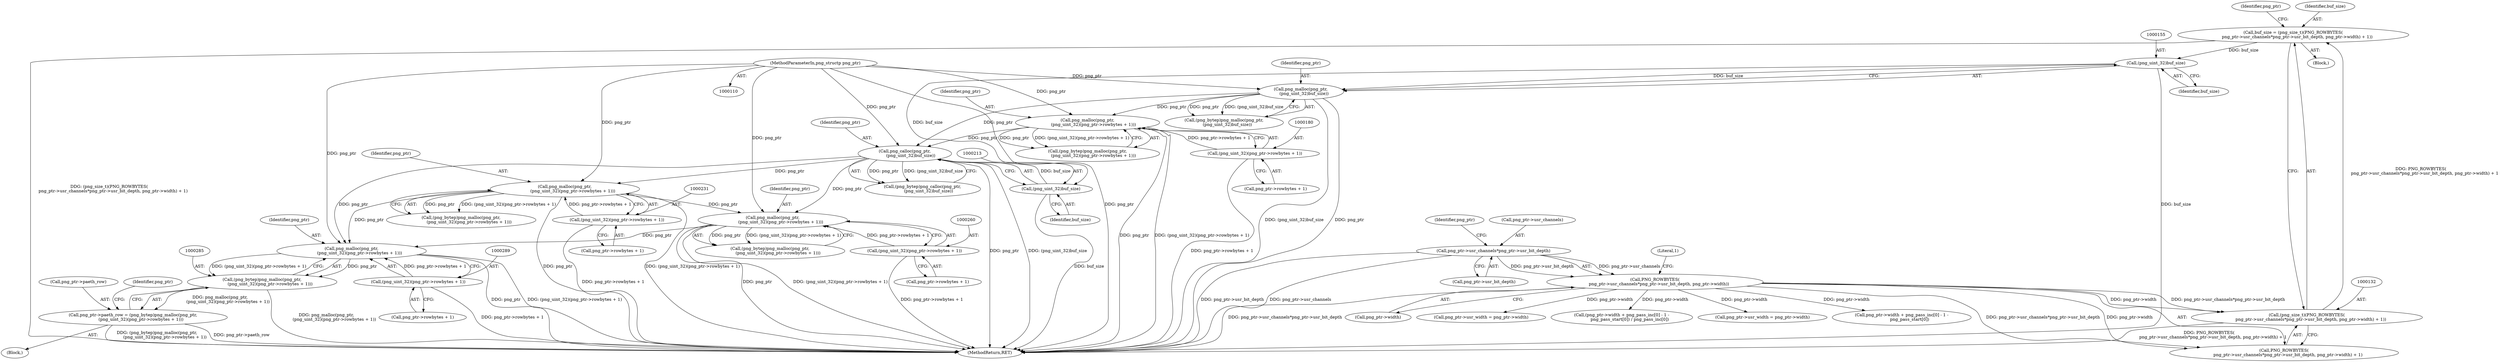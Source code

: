 digraph "0_Chrome_7f3d85b096f66870a15b37c2f40b219b2e292693_34@API" {
"1000286" [label="(Call,png_malloc(png_ptr,\n            (png_uint_32)(png_ptr->rowbytes + 1)))"];
"1000228" [label="(Call,png_malloc(png_ptr,\n            (png_uint_32)(png_ptr->rowbytes + 1)))"];
"1000210" [label="(Call,png_calloc(png_ptr,\n         (png_uint_32)buf_size))"];
"1000177" [label="(Call,png_malloc(png_ptr,\n         (png_uint_32)(png_ptr->rowbytes + 1)))"];
"1000152" [label="(Call,png_malloc(png_ptr,\n     (png_uint_32)buf_size))"];
"1000111" [label="(MethodParameterIn,png_structp png_ptr)"];
"1000154" [label="(Call,(png_uint_32)buf_size)"];
"1000129" [label="(Call,buf_size = (png_size_t)(PNG_ROWBYTES(\n      png_ptr->usr_channels*png_ptr->usr_bit_depth, png_ptr->width) + 1))"];
"1000131" [label="(Call,(png_size_t)(PNG_ROWBYTES(\n      png_ptr->usr_channels*png_ptr->usr_bit_depth, png_ptr->width) + 1))"];
"1000134" [label="(Call,PNG_ROWBYTES(\n      png_ptr->usr_channels*png_ptr->usr_bit_depth, png_ptr->width))"];
"1000135" [label="(Call,png_ptr->usr_channels*png_ptr->usr_bit_depth)"];
"1000179" [label="(Call,(png_uint_32)(png_ptr->rowbytes + 1))"];
"1000212" [label="(Call,(png_uint_32)buf_size)"];
"1000230" [label="(Call,(png_uint_32)(png_ptr->rowbytes + 1))"];
"1000257" [label="(Call,png_malloc(png_ptr,\n            (png_uint_32)(png_ptr->rowbytes + 1)))"];
"1000259" [label="(Call,(png_uint_32)(png_ptr->rowbytes + 1))"];
"1000288" [label="(Call,(png_uint_32)(png_ptr->rowbytes + 1))"];
"1000284" [label="(Call,(png_bytep)png_malloc(png_ptr,\n            (png_uint_32)(png_ptr->rowbytes + 1)))"];
"1000280" [label="(Call,png_ptr->paeth_row = (png_bytep)png_malloc(png_ptr,\n            (png_uint_32)(png_ptr->rowbytes + 1)))"];
"1000281" [label="(Call,png_ptr->paeth_row)"];
"1000175" [label="(Call,(png_bytep)png_malloc(png_ptr,\n         (png_uint_32)(png_ptr->rowbytes + 1)))"];
"1000226" [label="(Call,(png_bytep)png_malloc(png_ptr,\n            (png_uint_32)(png_ptr->rowbytes + 1)))"];
"1000154" [label="(Call,(png_uint_32)buf_size)"];
"1000259" [label="(Call,(png_uint_32)(png_ptr->rowbytes + 1))"];
"1000228" [label="(Call,png_malloc(png_ptr,\n            (png_uint_32)(png_ptr->rowbytes + 1)))"];
"1000409" [label="(MethodReturn,RET)"];
"1000142" [label="(Call,png_ptr->width)"];
"1000153" [label="(Identifier,png_ptr)"];
"1000156" [label="(Identifier,buf_size)"];
"1000136" [label="(Call,png_ptr->usr_channels)"];
"1000261" [label="(Call,png_ptr->rowbytes + 1)"];
"1000129" [label="(Call,buf_size = (png_size_t)(PNG_ROWBYTES(\n      png_ptr->usr_channels*png_ptr->usr_bit_depth, png_ptr->width) + 1))"];
"1000284" [label="(Call,(png_bytep)png_malloc(png_ptr,\n            (png_uint_32)(png_ptr->rowbytes + 1)))"];
"1000135" [label="(Call,png_ptr->usr_channels*png_ptr->usr_bit_depth)"];
"1000177" [label="(Call,png_malloc(png_ptr,\n         (png_uint_32)(png_ptr->rowbytes + 1)))"];
"1000258" [label="(Identifier,png_ptr)"];
"1000150" [label="(Call,(png_bytep)png_malloc(png_ptr,\n     (png_uint_32)buf_size))"];
"1000257" [label="(Call,png_malloc(png_ptr,\n            (png_uint_32)(png_ptr->rowbytes + 1)))"];
"1000111" [label="(MethodParameterIn,png_structp png_ptr)"];
"1000232" [label="(Call,png_ptr->rowbytes + 1)"];
"1000112" [label="(Block,)"];
"1000131" [label="(Call,(png_size_t)(PNG_ROWBYTES(\n      png_ptr->usr_channels*png_ptr->usr_bit_depth, png_ptr->width) + 1))"];
"1000382" [label="(Call,png_ptr->usr_width = png_ptr->width)"];
"1000229" [label="(Identifier,png_ptr)"];
"1000133" [label="(Call,PNG_ROWBYTES(\n      png_ptr->usr_channels*png_ptr->usr_bit_depth, png_ptr->width) + 1)"];
"1000290" [label="(Call,png_ptr->rowbytes + 1)"];
"1000280" [label="(Call,png_ptr->paeth_row = (png_bytep)png_malloc(png_ptr,\n            (png_uint_32)(png_ptr->rowbytes + 1)))"];
"1000230" [label="(Call,(png_uint_32)(png_ptr->rowbytes + 1))"];
"1000134" [label="(Call,PNG_ROWBYTES(\n      png_ptr->usr_channels*png_ptr->usr_bit_depth, png_ptr->width))"];
"1000287" [label="(Identifier,png_ptr)"];
"1000211" [label="(Identifier,png_ptr)"];
"1000145" [label="(Literal,1)"];
"1000340" [label="(Call,(png_ptr->width + png_pass_inc[0] - 1 -\n            png_pass_start[0]) / png_pass_inc[0])"];
"1000366" [label="(Call,png_ptr->usr_width = png_ptr->width)"];
"1000298" [label="(Identifier,png_ptr)"];
"1000152" [label="(Call,png_malloc(png_ptr,\n     (png_uint_32)buf_size))"];
"1000341" [label="(Call,png_ptr->width + png_pass_inc[0] - 1 -\n            png_pass_start[0])"];
"1000178" [label="(Identifier,png_ptr)"];
"1000139" [label="(Call,png_ptr->usr_bit_depth)"];
"1000212" [label="(Call,(png_uint_32)buf_size)"];
"1000214" [label="(Identifier,buf_size)"];
"1000148" [label="(Identifier,png_ptr)"];
"1000288" [label="(Call,(png_uint_32)(png_ptr->rowbytes + 1))"];
"1000286" [label="(Call,png_malloc(png_ptr,\n            (png_uint_32)(png_ptr->rowbytes + 1)))"];
"1000255" [label="(Call,(png_bytep)png_malloc(png_ptr,\n            (png_uint_32)(png_ptr->rowbytes + 1)))"];
"1000130" [label="(Identifier,buf_size)"];
"1000279" [label="(Block,)"];
"1000143" [label="(Identifier,png_ptr)"];
"1000181" [label="(Call,png_ptr->rowbytes + 1)"];
"1000208" [label="(Call,(png_bytep)png_calloc(png_ptr,\n         (png_uint_32)buf_size))"];
"1000179" [label="(Call,(png_uint_32)(png_ptr->rowbytes + 1))"];
"1000210" [label="(Call,png_calloc(png_ptr,\n         (png_uint_32)buf_size))"];
"1000286" -> "1000284"  [label="AST: "];
"1000286" -> "1000288"  [label="CFG: "];
"1000287" -> "1000286"  [label="AST: "];
"1000288" -> "1000286"  [label="AST: "];
"1000284" -> "1000286"  [label="CFG: "];
"1000286" -> "1000409"  [label="DDG: png_ptr"];
"1000286" -> "1000409"  [label="DDG: (png_uint_32)(png_ptr->rowbytes + 1)"];
"1000286" -> "1000284"  [label="DDG: png_ptr"];
"1000286" -> "1000284"  [label="DDG: (png_uint_32)(png_ptr->rowbytes + 1)"];
"1000228" -> "1000286"  [label="DDG: png_ptr"];
"1000257" -> "1000286"  [label="DDG: png_ptr"];
"1000210" -> "1000286"  [label="DDG: png_ptr"];
"1000111" -> "1000286"  [label="DDG: png_ptr"];
"1000288" -> "1000286"  [label="DDG: png_ptr->rowbytes + 1"];
"1000228" -> "1000226"  [label="AST: "];
"1000228" -> "1000230"  [label="CFG: "];
"1000229" -> "1000228"  [label="AST: "];
"1000230" -> "1000228"  [label="AST: "];
"1000226" -> "1000228"  [label="CFG: "];
"1000228" -> "1000409"  [label="DDG: png_ptr"];
"1000228" -> "1000409"  [label="DDG: (png_uint_32)(png_ptr->rowbytes + 1)"];
"1000228" -> "1000226"  [label="DDG: png_ptr"];
"1000228" -> "1000226"  [label="DDG: (png_uint_32)(png_ptr->rowbytes + 1)"];
"1000210" -> "1000228"  [label="DDG: png_ptr"];
"1000111" -> "1000228"  [label="DDG: png_ptr"];
"1000230" -> "1000228"  [label="DDG: png_ptr->rowbytes + 1"];
"1000228" -> "1000257"  [label="DDG: png_ptr"];
"1000210" -> "1000208"  [label="AST: "];
"1000210" -> "1000212"  [label="CFG: "];
"1000211" -> "1000210"  [label="AST: "];
"1000212" -> "1000210"  [label="AST: "];
"1000208" -> "1000210"  [label="CFG: "];
"1000210" -> "1000409"  [label="DDG: (png_uint_32)buf_size"];
"1000210" -> "1000409"  [label="DDG: png_ptr"];
"1000210" -> "1000208"  [label="DDG: png_ptr"];
"1000210" -> "1000208"  [label="DDG: (png_uint_32)buf_size"];
"1000177" -> "1000210"  [label="DDG: png_ptr"];
"1000152" -> "1000210"  [label="DDG: png_ptr"];
"1000111" -> "1000210"  [label="DDG: png_ptr"];
"1000212" -> "1000210"  [label="DDG: buf_size"];
"1000210" -> "1000257"  [label="DDG: png_ptr"];
"1000177" -> "1000175"  [label="AST: "];
"1000177" -> "1000179"  [label="CFG: "];
"1000178" -> "1000177"  [label="AST: "];
"1000179" -> "1000177"  [label="AST: "];
"1000175" -> "1000177"  [label="CFG: "];
"1000177" -> "1000409"  [label="DDG: png_ptr"];
"1000177" -> "1000409"  [label="DDG: (png_uint_32)(png_ptr->rowbytes + 1)"];
"1000177" -> "1000175"  [label="DDG: png_ptr"];
"1000177" -> "1000175"  [label="DDG: (png_uint_32)(png_ptr->rowbytes + 1)"];
"1000152" -> "1000177"  [label="DDG: png_ptr"];
"1000111" -> "1000177"  [label="DDG: png_ptr"];
"1000179" -> "1000177"  [label="DDG: png_ptr->rowbytes + 1"];
"1000152" -> "1000150"  [label="AST: "];
"1000152" -> "1000154"  [label="CFG: "];
"1000153" -> "1000152"  [label="AST: "];
"1000154" -> "1000152"  [label="AST: "];
"1000150" -> "1000152"  [label="CFG: "];
"1000152" -> "1000409"  [label="DDG: png_ptr"];
"1000152" -> "1000409"  [label="DDG: (png_uint_32)buf_size"];
"1000152" -> "1000150"  [label="DDG: png_ptr"];
"1000152" -> "1000150"  [label="DDG: (png_uint_32)buf_size"];
"1000111" -> "1000152"  [label="DDG: png_ptr"];
"1000154" -> "1000152"  [label="DDG: buf_size"];
"1000111" -> "1000110"  [label="AST: "];
"1000111" -> "1000409"  [label="DDG: png_ptr"];
"1000111" -> "1000257"  [label="DDG: png_ptr"];
"1000154" -> "1000156"  [label="CFG: "];
"1000155" -> "1000154"  [label="AST: "];
"1000156" -> "1000154"  [label="AST: "];
"1000154" -> "1000409"  [label="DDG: buf_size"];
"1000129" -> "1000154"  [label="DDG: buf_size"];
"1000154" -> "1000212"  [label="DDG: buf_size"];
"1000129" -> "1000112"  [label="AST: "];
"1000129" -> "1000131"  [label="CFG: "];
"1000130" -> "1000129"  [label="AST: "];
"1000131" -> "1000129"  [label="AST: "];
"1000148" -> "1000129"  [label="CFG: "];
"1000129" -> "1000409"  [label="DDG: (png_size_t)(PNG_ROWBYTES(\n      png_ptr->usr_channels*png_ptr->usr_bit_depth, png_ptr->width) + 1)"];
"1000131" -> "1000129"  [label="DDG: PNG_ROWBYTES(\n      png_ptr->usr_channels*png_ptr->usr_bit_depth, png_ptr->width) + 1"];
"1000131" -> "1000133"  [label="CFG: "];
"1000132" -> "1000131"  [label="AST: "];
"1000133" -> "1000131"  [label="AST: "];
"1000131" -> "1000409"  [label="DDG: PNG_ROWBYTES(\n      png_ptr->usr_channels*png_ptr->usr_bit_depth, png_ptr->width) + 1"];
"1000134" -> "1000131"  [label="DDG: png_ptr->usr_channels*png_ptr->usr_bit_depth"];
"1000134" -> "1000131"  [label="DDG: png_ptr->width"];
"1000134" -> "1000133"  [label="AST: "];
"1000134" -> "1000142"  [label="CFG: "];
"1000135" -> "1000134"  [label="AST: "];
"1000142" -> "1000134"  [label="AST: "];
"1000145" -> "1000134"  [label="CFG: "];
"1000134" -> "1000409"  [label="DDG: png_ptr->usr_channels*png_ptr->usr_bit_depth"];
"1000134" -> "1000133"  [label="DDG: png_ptr->usr_channels*png_ptr->usr_bit_depth"];
"1000134" -> "1000133"  [label="DDG: png_ptr->width"];
"1000135" -> "1000134"  [label="DDG: png_ptr->usr_channels"];
"1000135" -> "1000134"  [label="DDG: png_ptr->usr_bit_depth"];
"1000134" -> "1000340"  [label="DDG: png_ptr->width"];
"1000134" -> "1000341"  [label="DDG: png_ptr->width"];
"1000134" -> "1000366"  [label="DDG: png_ptr->width"];
"1000134" -> "1000382"  [label="DDG: png_ptr->width"];
"1000135" -> "1000139"  [label="CFG: "];
"1000136" -> "1000135"  [label="AST: "];
"1000139" -> "1000135"  [label="AST: "];
"1000143" -> "1000135"  [label="CFG: "];
"1000135" -> "1000409"  [label="DDG: png_ptr->usr_bit_depth"];
"1000135" -> "1000409"  [label="DDG: png_ptr->usr_channels"];
"1000179" -> "1000181"  [label="CFG: "];
"1000180" -> "1000179"  [label="AST: "];
"1000181" -> "1000179"  [label="AST: "];
"1000179" -> "1000409"  [label="DDG: png_ptr->rowbytes + 1"];
"1000212" -> "1000214"  [label="CFG: "];
"1000213" -> "1000212"  [label="AST: "];
"1000214" -> "1000212"  [label="AST: "];
"1000212" -> "1000409"  [label="DDG: buf_size"];
"1000230" -> "1000232"  [label="CFG: "];
"1000231" -> "1000230"  [label="AST: "];
"1000232" -> "1000230"  [label="AST: "];
"1000230" -> "1000409"  [label="DDG: png_ptr->rowbytes + 1"];
"1000257" -> "1000255"  [label="AST: "];
"1000257" -> "1000259"  [label="CFG: "];
"1000258" -> "1000257"  [label="AST: "];
"1000259" -> "1000257"  [label="AST: "];
"1000255" -> "1000257"  [label="CFG: "];
"1000257" -> "1000409"  [label="DDG: (png_uint_32)(png_ptr->rowbytes + 1)"];
"1000257" -> "1000409"  [label="DDG: png_ptr"];
"1000257" -> "1000255"  [label="DDG: png_ptr"];
"1000257" -> "1000255"  [label="DDG: (png_uint_32)(png_ptr->rowbytes + 1)"];
"1000259" -> "1000257"  [label="DDG: png_ptr->rowbytes + 1"];
"1000259" -> "1000261"  [label="CFG: "];
"1000260" -> "1000259"  [label="AST: "];
"1000261" -> "1000259"  [label="AST: "];
"1000259" -> "1000409"  [label="DDG: png_ptr->rowbytes + 1"];
"1000288" -> "1000290"  [label="CFG: "];
"1000289" -> "1000288"  [label="AST: "];
"1000290" -> "1000288"  [label="AST: "];
"1000288" -> "1000409"  [label="DDG: png_ptr->rowbytes + 1"];
"1000284" -> "1000280"  [label="AST: "];
"1000285" -> "1000284"  [label="AST: "];
"1000280" -> "1000284"  [label="CFG: "];
"1000284" -> "1000409"  [label="DDG: png_malloc(png_ptr,\n            (png_uint_32)(png_ptr->rowbytes + 1))"];
"1000284" -> "1000280"  [label="DDG: png_malloc(png_ptr,\n            (png_uint_32)(png_ptr->rowbytes + 1))"];
"1000280" -> "1000279"  [label="AST: "];
"1000281" -> "1000280"  [label="AST: "];
"1000298" -> "1000280"  [label="CFG: "];
"1000280" -> "1000409"  [label="DDG: (png_bytep)png_malloc(png_ptr,\n            (png_uint_32)(png_ptr->rowbytes + 1))"];
"1000280" -> "1000409"  [label="DDG: png_ptr->paeth_row"];
}
